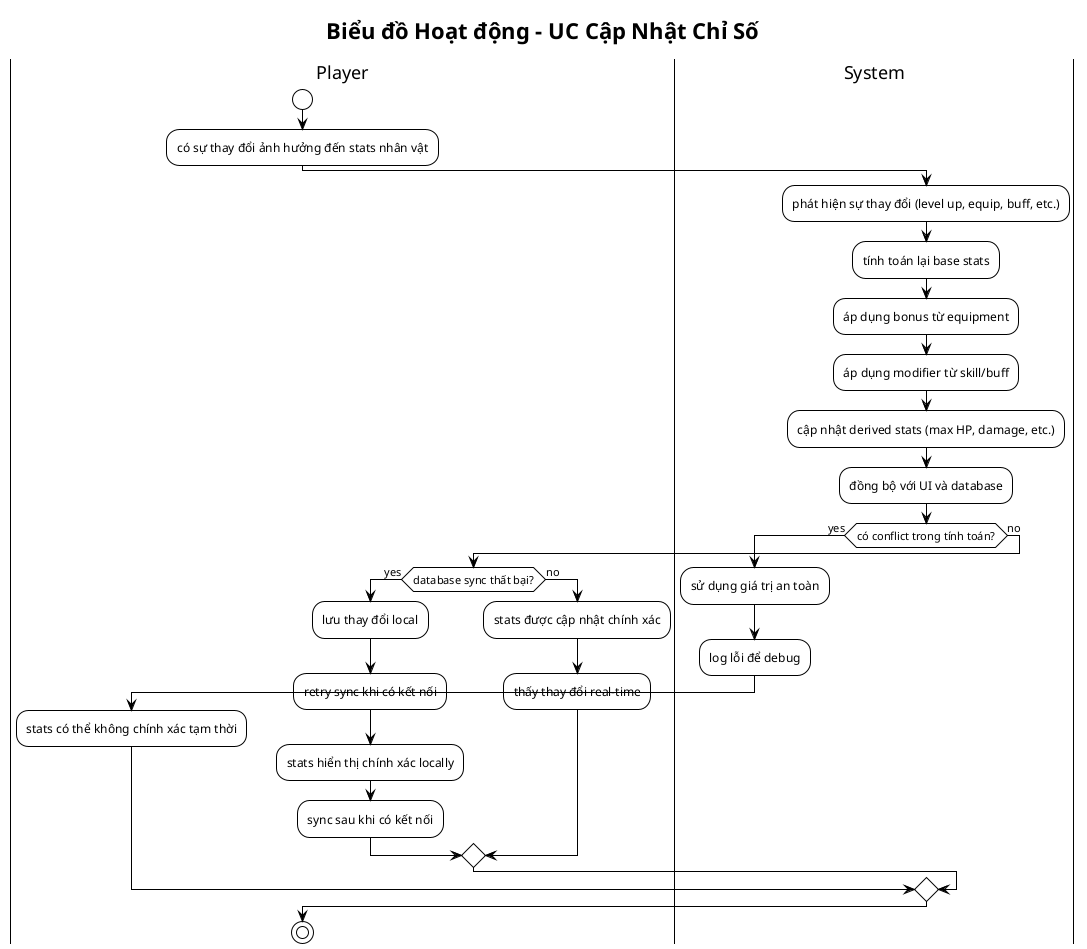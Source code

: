 @startuml Activity_UC6_Cap_Nhat_Chi_So
!theme plain

title Biểu đồ Hoạt động - UC Cập Nhật Chỉ Số

|Player|
start
:có sự thay đổi ảnh hưởng đến stats nhân vật;

|System|
:phát hiện sự thay đổi (level up, equip, buff, etc.);
:tính toán lại base stats;
:áp dụng bonus từ equipment;
:áp dụng modifier từ skill/buff;
:cập nhật derived stats (max HP, damage, etc.);
:đồng bộ với UI và database;

if (có conflict trong tính toán?) then (yes)
  :sử dụng giá trị an toàn;
  :log lỗi để debug;
  
  |Player|
  :stats có thể không chính xác tạm thời;
  
else (no)
  if (database sync thất bại?) then (yes)
    :lưu thay đổi local;
    :retry sync khi có kết nối;
    
    |Player|
    :stats hiển thị chính xác locally;
    :sync sau khi có kết nối;
    
  else (no)
    |Player|
    :stats được cập nhật chính xác;
    :thấy thay đổi real-time;
  endif
endif

stop

@enduml


